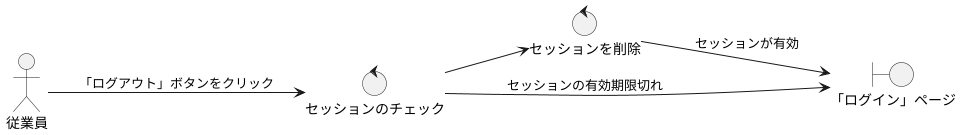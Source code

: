 @startuml
left to right direction

actor 従業員
control セッションのチェック
control セッションを削除
boundary "「ログイン」ページ" as loginPage

従業員 --> セッションのチェック : 「ログアウト」ボタンをクリック
セッションのチェック --> セッションを削除
セッションのチェック --> loginPage : セッションの有効期限切れ
セッションを削除 --> loginPage : セッションが有効


@enduml